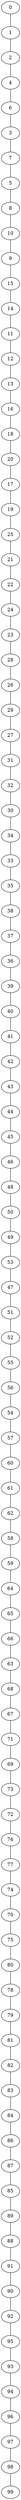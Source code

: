 graph {
0  [Label = "0 (0.00)"]
1  [Label = "1 (0.00)"]
2  [Label = "2 (0.00)"]
4  [Label = "4 (0.00)"]
6  [Label = "6 (0.00)"]
3  [Label = "3 (0.00)"]
7  [Label = "7 (0.00)"]
5  [Label = "5 (0.00)"]
8  [Label = "8 (0.00)"]
10  [Label = "10 (0.00)"]
9  [Label = "9 (0.00)"]
15  [Label = "15 (0.00)"]
14  [Label = "14 (0.00)"]
11  [Label = "11 (0.00)"]
12  [Label = "12 (0.00)"]
13  [Label = "13 (0.00)"]
16  [Label = "16 (0.00)"]
18  [Label = "18 (0.00)"]
20  [Label = "20 (0.00)"]
17  [Label = "17 (0.00)"]
19  [Label = "19 (0.00)"]
25  [Label = "25 (0.00)"]
21  [Label = "21 (0.00)"]
22  [Label = "22 (0.00)"]
24  [Label = "24 (0.00)"]
23  [Label = "23 (0.00)"]
28  [Label = "28 (0.00)"]
26  [Label = "26 (0.00)"]
29  [Label = "29 (0.00)"]
27  [Label = "27 (0.00)"]
31  [Label = "31 (0.00)"]
32  [Label = "32 (0.00)"]
30  [Label = "30 (0.00)"]
34  [Label = "34 (0.00)"]
33  [Label = "33 (0.00)"]
35  [Label = "35 (0.00)"]
38  [Label = "38 (0.00)"]
37  [Label = "37 (0.00)"]
36  [Label = "36 (0.00)"]
39  [Label = "39 (0.00)"]
40  [Label = "40 (0.00)"]
41  [Label = "41 (0.00)"]
42  [Label = "42 (0.00)"]
43  [Label = "43 (0.00)"]
44  [Label = "44 (0.00)"]
45  [Label = "45 (0.00)"]
46  [Label = "46 (0.00)"]
48  [Label = "48 (0.00)"]
50  [Label = "50 (0.00)"]
49  [Label = "49 (0.00)"]
53  [Label = "53 (0.00)"]
47  [Label = "47 (0.00)"]
51  [Label = "51 (0.00)"]
52  [Label = "52 (0.00)"]
55  [Label = "55 (0.00)"]
56  [Label = "56 (0.00)"]
54  [Label = "54 (0.00)"]
57  [Label = "57 (0.00)"]
60  [Label = "60 (0.00)"]
61  [Label = "61 (0.00)"]
62  [Label = "62 (0.00)"]
58  [Label = "58 (0.00)"]
59  [Label = "59 (0.00)"]
64  [Label = "64 (0.00)"]
65  [Label = "65 (0.00)"]
66  [Label = "66 (0.00)"]
63  [Label = "63 (0.00)"]
68  [Label = "68 (0.00)"]
67  [Label = "67 (0.00)"]
71  [Label = "71 (0.00)"]
69  [Label = "69 (0.00)"]
73  [Label = "73 (0.00)"]
72  [Label = "72 (0.00)"]
76  [Label = "76 (0.00)"]
77  [Label = "77 (0.00)"]
74  [Label = "74 (0.00)"]
70  [Label = "70 (0.00)"]
75  [Label = "75 (0.00)"]
80  [Label = "80 (0.00)"]
78  [Label = "78 (0.00)"]
79  [Label = "79 (0.00)"]
81  [Label = "81 (0.00)"]
82  [Label = "82 (0.00)"]
83  [Label = "83 (0.00)"]
84  [Label = "84 (0.00)"]
86  [Label = "86 (0.00)"]
87  [Label = "87 (0.00)"]
85  [Label = "85 (0.00)"]
89  [Label = "89 (0.00)"]
88  [Label = "88 (0.00)"]
91  [Label = "91 (0.00)"]
90  [Label = "90 (0.00)"]
92  [Label = "92 (0.00)"]
95  [Label = "95 (0.00)"]
93  [Label = "93 (0.00)"]
94  [Label = "94 (0.00)"]
96  [Label = "96 (0.00)"]
97  [Label = "97 (0.00)"]
98  [Label = "98 (0.00)"]
99  [Label = "99 (0.00)"]

0--1  [Label = "0.00"]
1--2  [Label = "0.00"]
2--4  [Label = "0.00"]
4--6  [Label = "0.00"]
6--3  [Label = "0.00"]
3--7  [Label = "0.00"]
7--5  [Label = "0.00"]
5--8  [Label = "0.00"]
8--10  [Label = "0.00"]
10--9  [Label = "0.00"]
9--15  [Label = "0.00"]
15--14  [Label = "0.00"]
14--11  [Label = "0.00"]
11--12  [Label = "0.00"]
12--13  [Label = "0.00"]
13--16  [Label = "0.00"]
16--18  [Label = "0.00"]
18--20  [Label = "0.00"]
20--17  [Label = "0.00"]
17--19  [Label = "0.00"]
19--25  [Label = "0.00"]
25--21  [Label = "0.00"]
21--22  [Label = "0.00"]
22--24  [Label = "0.00"]
24--23  [Label = "0.00"]
23--28  [Label = "0.00"]
28--26  [Label = "0.00"]
26--29  [Label = "0.00"]
29--27  [Label = "0.00"]
27--31  [Label = "0.00"]
31--32  [Label = "0.00"]
32--30  [Label = "0.00"]
30--34  [Label = "0.00"]
34--33  [Label = "0.00"]
33--35  [Label = "0.00"]
35--38  [Label = "0.00"]
38--37  [Label = "0.00"]
37--36  [Label = "0.00"]
36--39  [Label = "0.00"]
39--40  [Label = "0.00"]
40--41  [Label = "0.00"]
41--42  [Label = "0.00"]
42--43  [Label = "0.00"]
43--44  [Label = "0.00"]
44--45  [Label = "0.00"]
45--46  [Label = "0.00"]
46--48  [Label = "0.00"]
48--50  [Label = "0.00"]
50--49  [Label = "0.00"]
49--53  [Label = "0.00"]
53--47  [Label = "0.00"]
47--51  [Label = "0.00"]
51--52  [Label = "0.00"]
52--55  [Label = "0.00"]
55--56  [Label = "0.00"]
56--54  [Label = "0.00"]
54--57  [Label = "0.00"]
57--60  [Label = "0.00"]
60--61  [Label = "0.00"]
61--62  [Label = "0.00"]
62--58  [Label = "0.00"]
58--59  [Label = "0.00"]
59--64  [Label = "0.00"]
64--65  [Label = "0.00"]
65--66  [Label = "0.00"]
66--63  [Label = "0.00"]
63--68  [Label = "0.00"]
68--67  [Label = "0.00"]
67--71  [Label = "0.00"]
71--69  [Label = "0.00"]
69--73  [Label = "0.00"]
73--72  [Label = "0.00"]
72--76  [Label = "0.00"]
76--77  [Label = "0.00"]
77--74  [Label = "0.00"]
74--70  [Label = "0.00"]
70--75  [Label = "0.00"]
75--80  [Label = "0.00"]
80--78  [Label = "0.00"]
78--79  [Label = "0.00"]
79--81  [Label = "0.00"]
81--82  [Label = "0.00"]
82--83  [Label = "0.00"]
83--84  [Label = "0.00"]
84--86  [Label = "0.00"]
86--87  [Label = "0.00"]
87--85  [Label = "0.00"]
85--89  [Label = "0.00"]
89--88  [Label = "0.00"]
88--91  [Label = "0.00"]
91--90  [Label = "0.00"]
90--92  [Label = "0.00"]
92--95  [Label = "0.00"]
95--93  [Label = "0.00"]
93--94  [Label = "0.00"]
94--96  [Label = "0.00"]
96--97  [Label = "0.00"]
97--98  [Label = "0.00"]
98--99  [Label = "0.00"]
}
